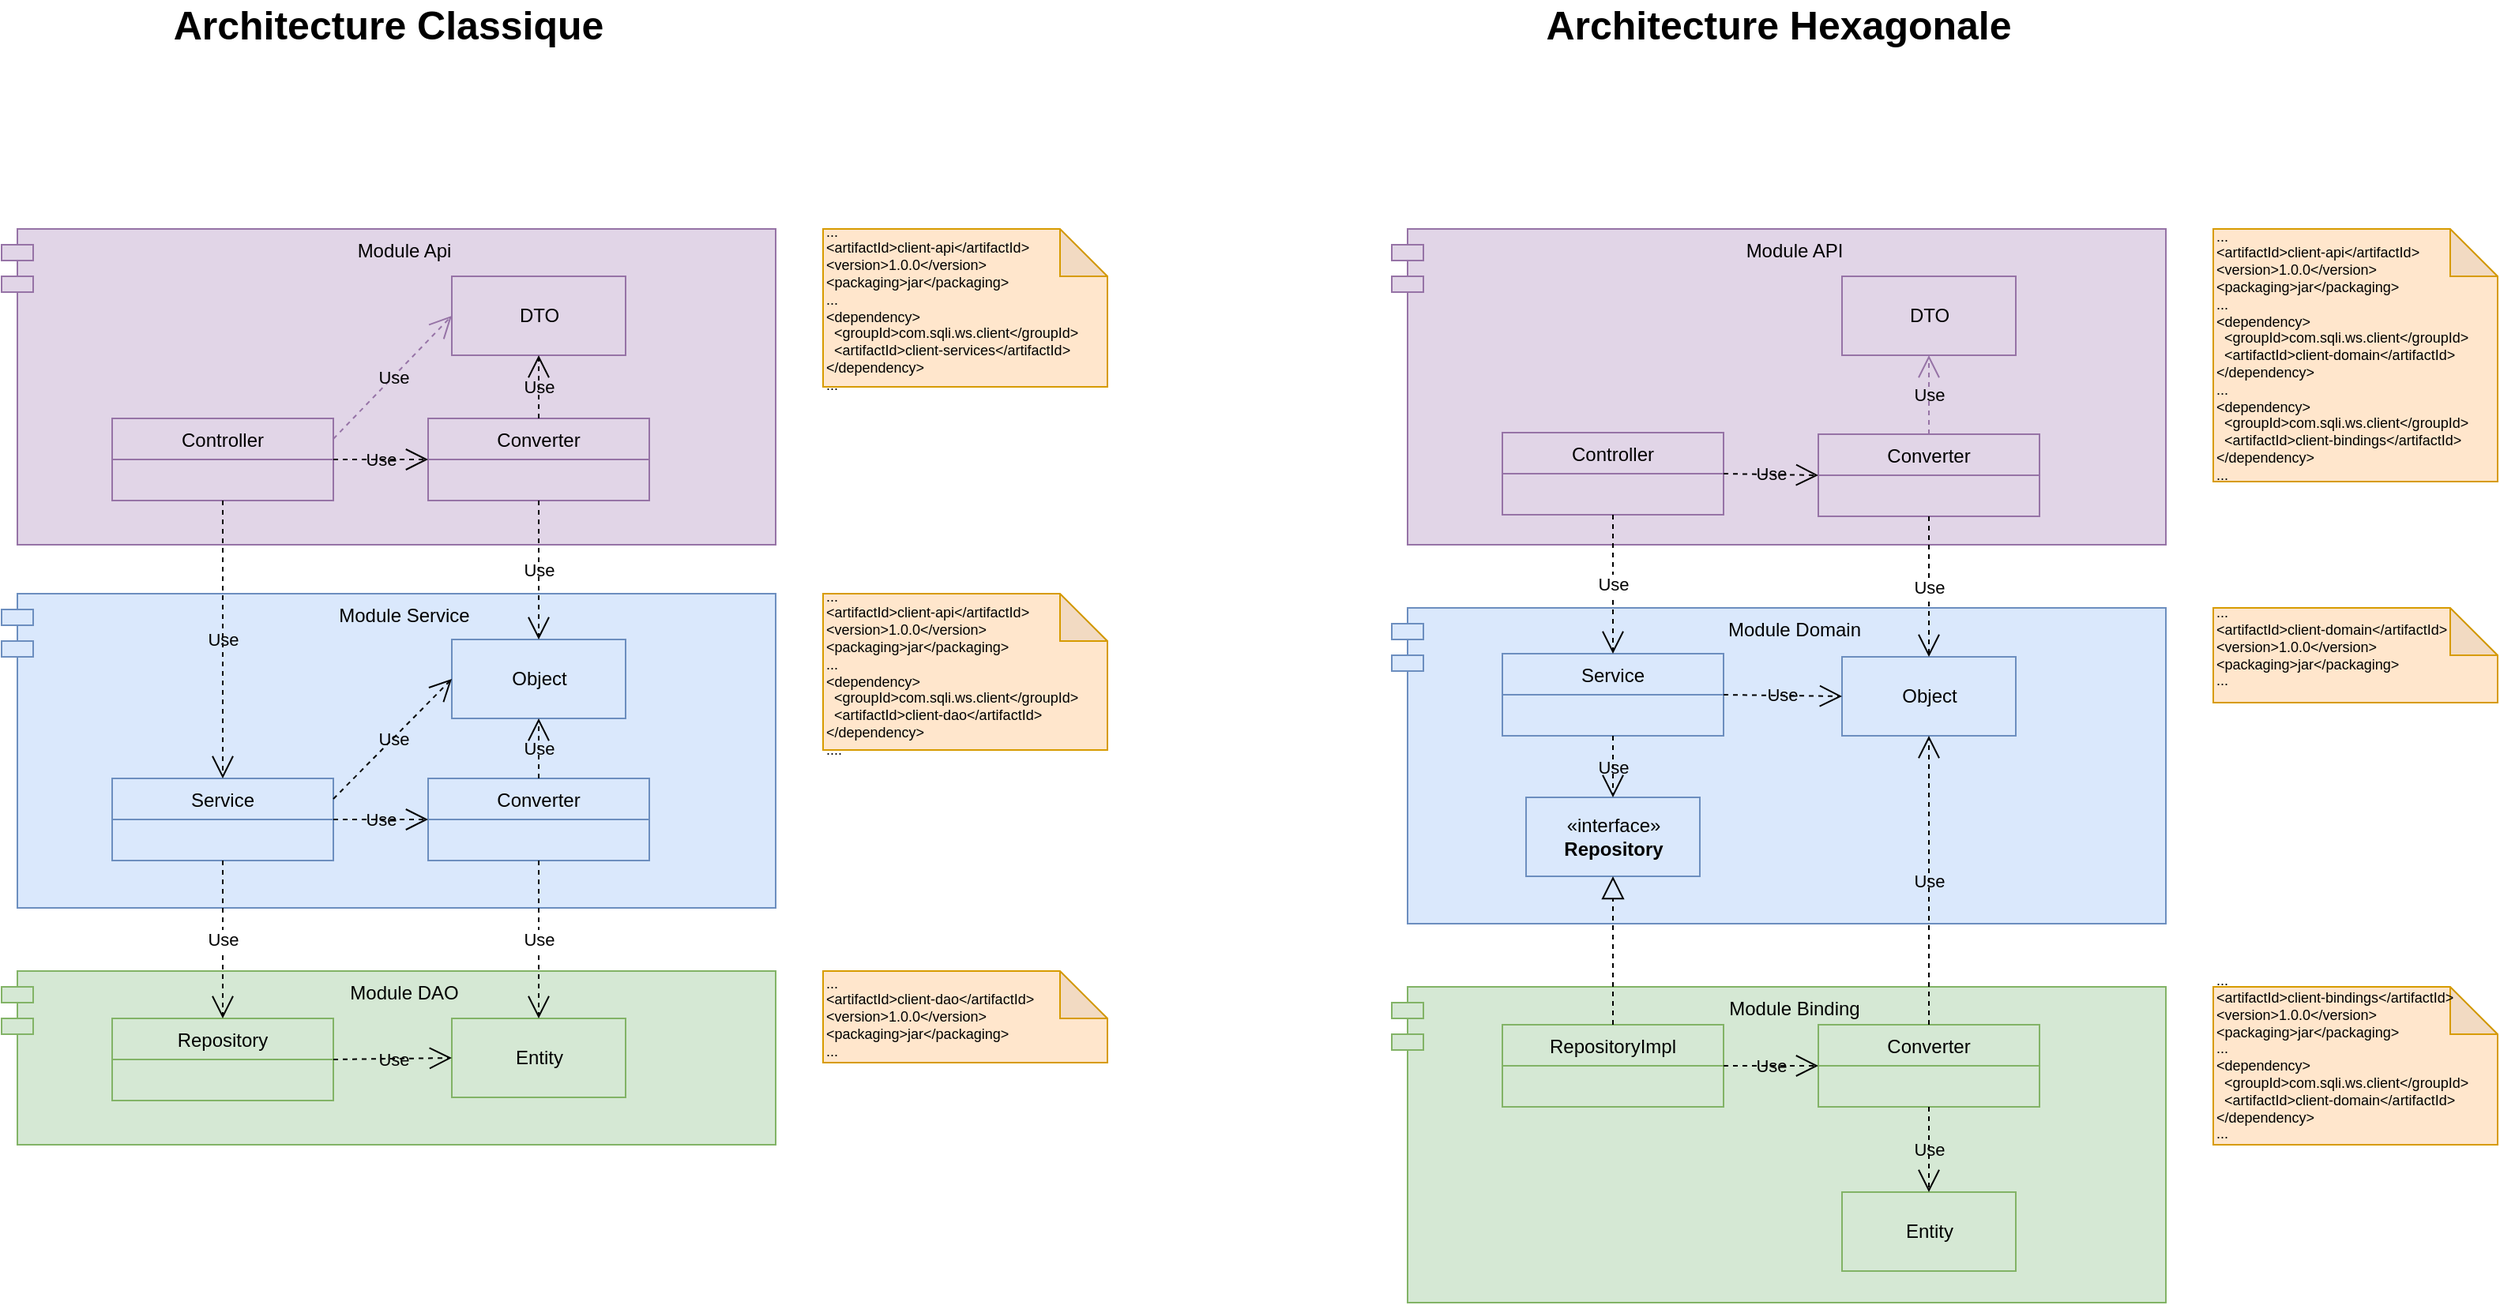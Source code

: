 <mxfile version="14.4.3" type="device"><diagram id="QXyCvQZeJ9iQFkOxEQ6g" name="Page-1"><mxGraphModel dx="2272" dy="1925" grid="1" gridSize="10" guides="1" tooltips="1" connect="1" arrows="1" fold="1" page="1" pageScale="1" pageWidth="850" pageHeight="1100" math="0" shadow="0"><root><mxCell id="0"/><mxCell id="1" parent="0"/><mxCell id="AYX-vxooGgniRXlcnxqA-33" value="Module API" style="shape=module;align=left;spacingLeft=20;align=center;verticalAlign=top;fillColor=#e1d5e7;strokeColor=#9673a6;" parent="1" vertex="1"><mxGeometry x="120" width="490" height="200" as="geometry"/></mxCell><mxCell id="AYX-vxooGgniRXlcnxqA-22" value="Module Domain" style="shape=module;align=left;spacingLeft=20;align=center;verticalAlign=top;fillColor=#dae8fc;strokeColor=#6c8ebf;" parent="1" vertex="1"><mxGeometry x="120" y="240" width="490" height="200" as="geometry"/></mxCell><mxCell id="AYX-vxooGgniRXlcnxqA-14" value="Module Binding" style="shape=module;align=left;spacingLeft=20;align=center;verticalAlign=top;fillColor=#d5e8d4;strokeColor=#82b366;" parent="1" vertex="1"><mxGeometry x="120" y="480" width="490" height="200" as="geometry"/></mxCell><mxCell id="AYX-vxooGgniRXlcnxqA-15" value="RepositoryImpl" style="swimlane;fontStyle=0;childLayout=stackLayout;horizontal=1;startSize=26;fillColor=#d5e8d4;horizontalStack=0;resizeParent=1;resizeParentMax=0;resizeLast=0;collapsible=1;marginBottom=0;strokeColor=#82b366;" parent="1" vertex="1"><mxGeometry x="190" y="504" width="140" height="52" as="geometry"/></mxCell><mxCell id="AYX-vxooGgniRXlcnxqA-19" value="Entity" style="html=1;fillColor=#d5e8d4;strokeColor=#82b366;" parent="1" vertex="1"><mxGeometry x="405" y="610" width="110" height="50" as="geometry"/></mxCell><mxCell id="AYX-vxooGgniRXlcnxqA-23" value="Service" style="swimlane;fontStyle=0;childLayout=stackLayout;horizontal=1;startSize=26;fillColor=#dae8fc;horizontalStack=0;resizeParent=1;resizeParentMax=0;resizeLast=0;collapsible=1;marginBottom=0;strokeColor=#6c8ebf;" parent="1" vertex="1"><mxGeometry x="190" y="269" width="140" height="52" as="geometry"/></mxCell><mxCell id="AYX-vxooGgniRXlcnxqA-26" value="Controller" style="swimlane;fontStyle=0;childLayout=stackLayout;horizontal=1;startSize=26;horizontalStack=0;resizeParent=1;resizeParentMax=0;resizeLast=0;collapsible=1;marginBottom=0;fillColor=#e1d5e7;strokeColor=#9673a6;" parent="1" vertex="1"><mxGeometry x="190" y="129" width="140" height="52" as="geometry"/></mxCell><mxCell id="AYX-vxooGgniRXlcnxqA-27" value="DTO" style="html=1;fillColor=#e1d5e7;strokeColor=#9673a6;" parent="1" vertex="1"><mxGeometry x="405" y="30" width="110" height="50" as="geometry"/></mxCell><mxCell id="AYX-vxooGgniRXlcnxqA-29" value="Use" style="endArrow=open;endSize=12;dashed=1;html=1;exitX=0.5;exitY=1;exitDx=0;exitDy=0;" parent="1" source="AYX-vxooGgniRXlcnxqA-26" edge="1"><mxGeometry width="160" relative="1" as="geometry"><mxPoint x="260" y="186" as="sourcePoint"/><mxPoint x="260" y="269" as="targetPoint"/></mxGeometry></mxCell><mxCell id="AYX-vxooGgniRXlcnxqA-34" value="&lt;div style=&quot;font-size: 9px&quot;&gt;&lt;font style=&quot;font-size: 9px&quot;&gt;...&lt;/font&gt;&lt;/div&gt;&lt;div style=&quot;font-size: 9px&quot;&gt;&lt;font style=&quot;font-size: 9px&quot;&gt;&amp;lt;artifactId&amp;gt;client-api&amp;lt;/artifactId&amp;gt;&lt;/font&gt;&lt;/div&gt;&lt;div style=&quot;font-size: 9px&quot;&gt;&lt;font style=&quot;font-size: 9px&quot;&gt;&amp;lt;version&amp;gt;1.0.0&amp;lt;/version&amp;gt;&lt;/font&gt;&lt;/div&gt;&lt;div style=&quot;font-size: 9px&quot;&gt;&lt;font style=&quot;font-size: 9px&quot;&gt;&amp;lt;packaging&amp;gt;jar&amp;lt;/packaging&amp;gt;&lt;/font&gt;&lt;/div&gt;&lt;div style=&quot;font-size: 9px&quot;&gt;&lt;font style=&quot;font-size: 9px&quot;&gt;...&lt;/font&gt;&lt;/div&gt;&lt;div style=&quot;font-size: 9px&quot;&gt;&lt;font style=&quot;font-size: 9px&quot;&gt;&amp;lt;dependency&amp;gt;&lt;/font&gt;&lt;/div&gt;&lt;div style=&quot;font-size: 9px&quot;&gt;&lt;font style=&quot;font-size: 9px&quot;&gt;&amp;nbsp; &amp;lt;groupId&amp;gt;com.sqli.ws.client&amp;lt;/groupId&amp;gt;&lt;/font&gt;&lt;/div&gt;&lt;div style=&quot;font-size: 9px&quot;&gt;&lt;font style=&quot;font-size: 9px&quot;&gt;&amp;nbsp; &amp;lt;artifactId&amp;gt;client-domain&amp;lt;/artifactId&amp;gt;&lt;/font&gt;&lt;/div&gt;&lt;div style=&quot;font-size: 9px&quot;&gt;&lt;font style=&quot;font-size: 9px&quot;&gt;&amp;lt;/dependency&amp;gt;&lt;/font&gt;&lt;/div&gt;&lt;div style=&quot;font-size: 9px&quot;&gt;...&lt;/div&gt;&lt;div style=&quot;font-size: 9px&quot;&gt;&lt;div&gt;&amp;lt;dependency&amp;gt;&lt;/div&gt;&lt;div&gt;&amp;nbsp; &amp;lt;groupId&amp;gt;com.sqli.ws.client&amp;lt;/groupId&amp;gt;&lt;/div&gt;&lt;div&gt;&amp;nbsp; &amp;lt;artifactId&amp;gt;client-bindings&amp;lt;/artifactId&amp;gt;&lt;/div&gt;&lt;div&gt;&amp;lt;/dependency&amp;gt;&lt;/div&gt;&lt;div&gt;...&lt;/div&gt;&lt;/div&gt;" style="shape=note;whiteSpace=wrap;html=1;backgroundOutline=1;darkOpacity=0.05;align=left;fillColor=#ffe6cc;strokeColor=#d79b00;" parent="1" vertex="1"><mxGeometry x="640" width="180" height="160" as="geometry"/></mxCell><mxCell id="AYX-vxooGgniRXlcnxqA-35" value="&lt;div style=&quot;font-size: 9px&quot;&gt;&lt;font style=&quot;font-size: 9px&quot;&gt;...&lt;/font&gt;&lt;/div&gt;&lt;div style=&quot;font-size: 9px&quot;&gt;&lt;font style=&quot;font-size: 9px&quot;&gt;&amp;lt;artifactId&amp;gt;client-domain&amp;lt;/artifactId&amp;gt;&lt;/font&gt;&lt;/div&gt;&lt;div style=&quot;font-size: 9px&quot;&gt;&lt;font style=&quot;font-size: 9px&quot;&gt;&amp;lt;version&amp;gt;1.0.0&amp;lt;/version&amp;gt;&lt;/font&gt;&lt;/div&gt;&lt;div style=&quot;font-size: 9px&quot;&gt;&lt;font style=&quot;font-size: 9px&quot;&gt;&amp;lt;packaging&amp;gt;jar&amp;lt;/packaging&amp;gt;&lt;/font&gt;&lt;/div&gt;&lt;div style=&quot;font-size: 9px&quot;&gt;&lt;font style=&quot;font-size: 9px&quot;&gt;...&lt;/font&gt;&lt;/div&gt;&lt;div style=&quot;font-size: 9px&quot;&gt;&lt;br&gt;&lt;/div&gt;" style="shape=note;whiteSpace=wrap;html=1;backgroundOutline=1;darkOpacity=0.05;align=left;fillColor=#ffe6cc;strokeColor=#d79b00;" parent="1" vertex="1"><mxGeometry x="640" y="240" width="180" height="60" as="geometry"/></mxCell><mxCell id="AYX-vxooGgniRXlcnxqA-36" value="&lt;div style=&quot;font-size: 9px&quot;&gt;&lt;font style=&quot;font-size: 9px&quot;&gt;...&lt;/font&gt;&lt;/div&gt;&lt;div style=&quot;font-size: 9px&quot;&gt;&lt;font style=&quot;font-size: 9px&quot;&gt;&amp;lt;artifactId&amp;gt;client-bindings&amp;lt;/artifactId&amp;gt;&lt;/font&gt;&lt;/div&gt;&lt;div style=&quot;font-size: 9px&quot;&gt;&lt;font style=&quot;font-size: 9px&quot;&gt;&amp;lt;version&amp;gt;1.0.0&amp;lt;/version&amp;gt;&lt;/font&gt;&lt;/div&gt;&lt;div style=&quot;font-size: 9px&quot;&gt;&lt;font style=&quot;font-size: 9px&quot;&gt;&amp;lt;packaging&amp;gt;jar&amp;lt;/packaging&amp;gt;&lt;/font&gt;&lt;/div&gt;&lt;div style=&quot;font-size: 9px&quot;&gt;&lt;font style=&quot;font-size: 9px&quot;&gt;...&lt;/font&gt;&lt;/div&gt;&lt;div style=&quot;font-size: 9px&quot;&gt;&lt;div&gt;&lt;span&gt;&amp;lt;dependency&amp;gt;&lt;/span&gt;&lt;br&gt;&lt;/div&gt;&lt;div&gt;&amp;nbsp; &amp;lt;groupId&amp;gt;com.sqli.ws.client&amp;lt;/groupId&amp;gt;&lt;/div&gt;&lt;div&gt;&amp;nbsp; &amp;lt;artifactId&amp;gt;client-domain&amp;lt;/artifactId&amp;gt;&lt;/div&gt;&lt;div&gt;&amp;lt;/dependency&amp;gt;&lt;/div&gt;&lt;div&gt;...&lt;/div&gt;&lt;div&gt;&lt;br&gt;&lt;/div&gt;&lt;div&gt;&lt;/div&gt;&lt;/div&gt;" style="shape=note;whiteSpace=wrap;html=1;backgroundOutline=1;darkOpacity=0.05;align=left;fillColor=#ffe6cc;strokeColor=#d79b00;" parent="1" vertex="1"><mxGeometry x="640" y="480" width="180" height="100" as="geometry"/></mxCell><mxCell id="AYX-vxooGgniRXlcnxqA-38" value="Object" style="html=1;fillColor=#dae8fc;strokeColor=#6c8ebf;" parent="1" vertex="1"><mxGeometry x="405" y="271" width="110" height="50" as="geometry"/></mxCell><mxCell id="AYX-vxooGgniRXlcnxqA-39" value="«interface»&lt;br&gt;&lt;b&gt;Repository&lt;/b&gt;" style="html=1;fillColor=#dae8fc;strokeColor=#6c8ebf;" parent="1" vertex="1"><mxGeometry x="205" y="360" width="110" height="50" as="geometry"/></mxCell><mxCell id="AYX-vxooGgniRXlcnxqA-40" value="Converter" style="swimlane;fontStyle=0;childLayout=stackLayout;horizontal=1;startSize=26;fillColor=#d5e8d4;horizontalStack=0;resizeParent=1;resizeParentMax=0;resizeLast=0;collapsible=1;marginBottom=0;strokeColor=#82b366;" parent="1" vertex="1"><mxGeometry x="390" y="504" width="140" height="52" as="geometry"/></mxCell><mxCell id="AYX-vxooGgniRXlcnxqA-41" value="" style="endArrow=block;dashed=1;endFill=0;endSize=12;html=1;exitX=0.5;exitY=0;exitDx=0;exitDy=0;entryX=0.5;entryY=1;entryDx=0;entryDy=0;" parent="1" source="AYX-vxooGgniRXlcnxqA-15" target="AYX-vxooGgniRXlcnxqA-39" edge="1"><mxGeometry width="160" relative="1" as="geometry"><mxPoint x="245" y="480" as="sourcePoint"/><mxPoint x="405" y="480" as="targetPoint"/></mxGeometry></mxCell><mxCell id="AYX-vxooGgniRXlcnxqA-42" value="Use" style="endArrow=open;endSize=12;dashed=1;html=1;exitX=1;exitY=0.5;exitDx=0;exitDy=0;entryX=0;entryY=0.5;entryDx=0;entryDy=0;labelBackgroundColor=none;" parent="1" source="AYX-vxooGgniRXlcnxqA-15" target="AYX-vxooGgniRXlcnxqA-40" edge="1"><mxGeometry width="160" relative="1" as="geometry"><mxPoint x="360" y="431" as="sourcePoint"/><mxPoint x="435" y="430" as="targetPoint"/></mxGeometry></mxCell><mxCell id="AYX-vxooGgniRXlcnxqA-43" value="Use" style="endArrow=open;endSize=12;dashed=1;html=1;exitX=0.5;exitY=1;exitDx=0;exitDy=0;labelBackgroundColor=none;" parent="1" source="AYX-vxooGgniRXlcnxqA-40" target="AYX-vxooGgniRXlcnxqA-19" edge="1"><mxGeometry width="160" relative="1" as="geometry"><mxPoint x="510" y="590.5" as="sourcePoint"/><mxPoint x="585" y="589.5" as="targetPoint"/></mxGeometry></mxCell><mxCell id="AYX-vxooGgniRXlcnxqA-44" value="Use" style="endArrow=open;endSize=12;dashed=1;html=1;exitX=0.5;exitY=0;exitDx=0;exitDy=0;entryX=0.5;entryY=1;entryDx=0;entryDy=0;labelBackgroundColor=none;" parent="1" source="AYX-vxooGgniRXlcnxqA-40" target="AYX-vxooGgniRXlcnxqA-38" edge="1"><mxGeometry width="160" relative="1" as="geometry"><mxPoint x="440" y="491" as="sourcePoint"/><mxPoint x="515" y="490" as="targetPoint"/></mxGeometry></mxCell><mxCell id="AYX-vxooGgniRXlcnxqA-45" value="Use" style="endArrow=open;endSize=12;dashed=1;html=1;exitX=1;exitY=0.5;exitDx=0;exitDy=0;entryX=0;entryY=0.5;entryDx=0;entryDy=0;labelBackgroundColor=none;" parent="1" source="AYX-vxooGgniRXlcnxqA-23" target="AYX-vxooGgniRXlcnxqA-38" edge="1"><mxGeometry width="160" relative="1" as="geometry"><mxPoint x="340" y="296.5" as="sourcePoint"/><mxPoint x="400" y="296" as="targetPoint"/></mxGeometry></mxCell><mxCell id="AYX-vxooGgniRXlcnxqA-46" value="Use" style="endArrow=open;endSize=12;dashed=1;html=1;exitX=0.5;exitY=1;exitDx=0;exitDy=0;entryX=0.5;entryY=0;entryDx=0;entryDy=0;labelBackgroundColor=none;" parent="1" source="AYX-vxooGgniRXlcnxqA-23" target="AYX-vxooGgniRXlcnxqA-39" edge="1"><mxGeometry width="160" relative="1" as="geometry"><mxPoint x="20" y="385.5" as="sourcePoint"/><mxPoint x="95" y="384.5" as="targetPoint"/></mxGeometry></mxCell><mxCell id="AYX-vxooGgniRXlcnxqA-47" value="Converter" style="swimlane;fontStyle=0;childLayout=stackLayout;horizontal=1;startSize=26;fillColor=#e1d5e7;horizontalStack=0;resizeParent=1;resizeParentMax=0;resizeLast=0;collapsible=1;marginBottom=0;strokeColor=#9673a6;" parent="1" vertex="1"><mxGeometry x="390" y="130" width="140" height="52" as="geometry"/></mxCell><mxCell id="AYX-vxooGgniRXlcnxqA-48" value="Use" style="endArrow=open;endSize=12;dashed=1;html=1;exitX=1;exitY=0.5;exitDx=0;exitDy=0;entryX=0;entryY=0.5;entryDx=0;entryDy=0;labelBackgroundColor=none;" parent="1" source="AYX-vxooGgniRXlcnxqA-26" target="AYX-vxooGgniRXlcnxqA-47" edge="1"><mxGeometry width="160" relative="1" as="geometry"><mxPoint x="340" y="150" as="sourcePoint"/><mxPoint x="415" y="151" as="targetPoint"/></mxGeometry></mxCell><mxCell id="AYX-vxooGgniRXlcnxqA-49" value="Use" style="endArrow=open;endSize=12;dashed=1;html=1;exitX=0.5;exitY=0;exitDx=0;exitDy=0;entryX=0.5;entryY=1;entryDx=0;entryDy=0;fillColor=#e1d5e7;strokeColor=#9673a6;labelBackgroundColor=none;" parent="1" source="AYX-vxooGgniRXlcnxqA-47" target="AYX-vxooGgniRXlcnxqA-27" edge="1"><mxGeometry width="160" relative="1" as="geometry"><mxPoint x="570" y="240" as="sourcePoint"/><mxPoint x="570" y="57" as="targetPoint"/></mxGeometry></mxCell><mxCell id="AYX-vxooGgniRXlcnxqA-50" value="Use" style="endArrow=open;endSize=12;dashed=1;html=1;entryX=0.5;entryY=0;entryDx=0;entryDy=0;exitX=0.5;exitY=1;exitDx=0;exitDy=0;" parent="1" source="AYX-vxooGgniRXlcnxqA-47" target="AYX-vxooGgniRXlcnxqA-38" edge="1"><mxGeometry width="160" relative="1" as="geometry"><mxPoint x="510" y="220" as="sourcePoint"/><mxPoint x="459.5" y="240" as="targetPoint"/></mxGeometry></mxCell><mxCell id="Y8ajsIb7Kwm42zhgKL2Z-1" value="Module Service" style="shape=module;align=left;spacingLeft=20;align=center;verticalAlign=top;fillColor=#dae8fc;strokeColor=#6c8ebf;" vertex="1" parent="1"><mxGeometry x="-760" y="231" width="490" height="199" as="geometry"/></mxCell><mxCell id="Y8ajsIb7Kwm42zhgKL2Z-2" value="Module DAO" style="shape=module;align=left;spacingLeft=20;align=center;verticalAlign=top;fillColor=#d5e8d4;strokeColor=#82b366;" vertex="1" parent="1"><mxGeometry x="-760" y="470" width="490" height="110" as="geometry"/></mxCell><mxCell id="Y8ajsIb7Kwm42zhgKL2Z-3" value="Module Api" style="shape=module;align=left;spacingLeft=20;align=center;verticalAlign=top;fillColor=#e1d5e7;strokeColor=#9673a6;" vertex="1" parent="1"><mxGeometry x="-760" width="490" height="200" as="geometry"/></mxCell><mxCell id="Y8ajsIb7Kwm42zhgKL2Z-4" value="Repository" style="swimlane;fontStyle=0;childLayout=stackLayout;horizontal=1;startSize=26;fillColor=#d5e8d4;horizontalStack=0;resizeParent=1;resizeParentMax=0;resizeLast=0;collapsible=1;marginBottom=0;strokeColor=#82b366;" vertex="1" parent="1"><mxGeometry x="-690" y="500" width="140" height="52" as="geometry"/></mxCell><mxCell id="Y8ajsIb7Kwm42zhgKL2Z-5" value="Entity" style="html=1;fillColor=#d5e8d4;strokeColor=#82b366;" vertex="1" parent="1"><mxGeometry x="-475" y="500" width="110" height="50" as="geometry"/></mxCell><mxCell id="Y8ajsIb7Kwm42zhgKL2Z-6" value="Use" style="endArrow=open;endSize=12;dashed=1;html=1;exitX=1;exitY=0.5;exitDx=0;exitDy=0;entryX=0;entryY=0.5;entryDx=0;entryDy=0;labelBackgroundColor=none;" edge="1" parent="1" source="Y8ajsIb7Kwm42zhgKL2Z-4" target="Y8ajsIb7Kwm42zhgKL2Z-5"><mxGeometry x="-800" y="170" width="160" as="geometry"><mxPoint x="-535" y="749.5" as="sourcePoint"/><mxPoint x="-375" y="749.5" as="targetPoint"/></mxGeometry></mxCell><mxCell id="Y8ajsIb7Kwm42zhgKL2Z-7" value="Service" style="swimlane;fontStyle=0;childLayout=stackLayout;horizontal=1;startSize=26;fillColor=#dae8fc;horizontalStack=0;resizeParent=1;resizeParentMax=0;resizeLast=0;collapsible=1;marginBottom=0;strokeColor=#6c8ebf;" vertex="1" parent="1"><mxGeometry x="-690" y="348" width="140" height="52" as="geometry"/></mxCell><mxCell id="Y8ajsIb7Kwm42zhgKL2Z-8" value="Controller" style="swimlane;fontStyle=0;childLayout=stackLayout;horizontal=1;startSize=26;horizontalStack=0;resizeParent=1;resizeParentMax=0;resizeLast=0;collapsible=1;marginBottom=0;fillColor=#e1d5e7;strokeColor=#9673a6;" vertex="1" parent="1"><mxGeometry x="-690" y="120" width="140" height="52" as="geometry"/></mxCell><mxCell id="Y8ajsIb7Kwm42zhgKL2Z-9" value="Object" style="html=1;fillColor=#dae8fc;strokeColor=#6c8ebf;" vertex="1" parent="1"><mxGeometry x="-475" y="260" width="110" height="50" as="geometry"/></mxCell><mxCell id="Y8ajsIb7Kwm42zhgKL2Z-10" value="Use" style="endArrow=open;endSize=12;dashed=1;html=1;exitX=0.5;exitY=1;exitDx=0;exitDy=0;entryX=0.5;entryY=0;entryDx=0;entryDy=0;" edge="1" parent="1" source="Y8ajsIb7Kwm42zhgKL2Z-7" target="Y8ajsIb7Kwm42zhgKL2Z-4"><mxGeometry x="-800" y="70" width="160" as="geometry"><mxPoint x="-630" y="410" as="sourcePoint"/><mxPoint x="-555" y="410" as="targetPoint"/></mxGeometry></mxCell><mxCell id="Y8ajsIb7Kwm42zhgKL2Z-11" value="Use" style="endArrow=open;endSize=12;dashed=1;html=1;exitX=0.5;exitY=1;exitDx=0;exitDy=0;entryX=0.5;entryY=0;entryDx=0;entryDy=0;labelBackgroundColor=none;" edge="1" parent="1" source="Y8ajsIb7Kwm42zhgKL2Z-8" target="Y8ajsIb7Kwm42zhgKL2Z-7"><mxGeometry x="-800" y="70" width="160" as="geometry"><mxPoint x="-620" y="256" as="sourcePoint"/><mxPoint x="-620" y="339" as="targetPoint"/></mxGeometry></mxCell><mxCell id="Y8ajsIb7Kwm42zhgKL2Z-12" value="&lt;div style=&quot;font-size: 9px&quot;&gt;&lt;font style=&quot;font-size: 9px&quot;&gt;...&lt;/font&gt;&lt;/div&gt;&lt;div style=&quot;font-size: 9px&quot;&gt;&lt;font style=&quot;font-size: 9px&quot;&gt;&amp;lt;artifactId&amp;gt;client-api&amp;lt;/artifactId&amp;gt;&lt;/font&gt;&lt;/div&gt;&lt;div style=&quot;font-size: 9px&quot;&gt;&lt;font style=&quot;font-size: 9px&quot;&gt;&amp;lt;version&amp;gt;1.0.0&amp;lt;/version&amp;gt;&lt;/font&gt;&lt;/div&gt;&lt;div style=&quot;font-size: 9px&quot;&gt;&lt;font style=&quot;font-size: 9px&quot;&gt;&amp;lt;packaging&amp;gt;jar&amp;lt;/packaging&amp;gt;&lt;/font&gt;&lt;/div&gt;&lt;div style=&quot;font-size: 9px&quot;&gt;&lt;span&gt;...&lt;/span&gt;&lt;br&gt;&lt;/div&gt;&lt;div style=&quot;font-size: 9px&quot;&gt;&lt;span&gt;&lt;div&gt;&amp;lt;dependency&amp;gt;&lt;/div&gt;&lt;div&gt;&amp;nbsp; &amp;lt;groupId&amp;gt;com.sqli.ws.client&amp;lt;/groupId&amp;gt;&lt;/div&gt;&lt;div&gt;&amp;nbsp; &amp;lt;artifactId&amp;gt;client-services&amp;lt;/artifactId&amp;gt;&lt;/div&gt;&lt;div&gt;&amp;lt;/dependency&amp;gt;&lt;/div&gt;&lt;div&gt;...&lt;/div&gt;&lt;/span&gt;&lt;/div&gt;" style="shape=note;whiteSpace=wrap;html=1;backgroundOutline=1;darkOpacity=0.05;align=left;fillColor=#ffe6cc;strokeColor=#d79b00;" vertex="1" parent="1"><mxGeometry x="-240" width="180" height="100" as="geometry"/></mxCell><mxCell id="Y8ajsIb7Kwm42zhgKL2Z-13" value="Converter" style="swimlane;fontStyle=0;childLayout=stackLayout;horizontal=1;startSize=26;fillColor=#dae8fc;horizontalStack=0;resizeParent=1;resizeParentMax=0;resizeLast=0;collapsible=1;marginBottom=0;strokeColor=#6c8ebf;" vertex="1" parent="1"><mxGeometry x="-490" y="348" width="140" height="52" as="geometry"/></mxCell><mxCell id="Y8ajsIb7Kwm42zhgKL2Z-14" value="Use" style="endArrow=open;endSize=12;dashed=1;html=1;exitX=0.5;exitY=1;exitDx=0;exitDy=0;entryX=0.5;entryY=0;entryDx=0;entryDy=0;" edge="1" parent="1" source="Y8ajsIb7Kwm42zhgKL2Z-13" target="Y8ajsIb7Kwm42zhgKL2Z-5"><mxGeometry x="-800" y="70" width="160" as="geometry"><mxPoint x="-420.5" y="520" as="sourcePoint"/><mxPoint x="-420.5" y="652" as="targetPoint"/></mxGeometry></mxCell><mxCell id="Y8ajsIb7Kwm42zhgKL2Z-15" value="Use" style="endArrow=open;endSize=12;dashed=1;html=1;exitX=1;exitY=0.5;exitDx=0;exitDy=0;entryX=0;entryY=0.5;entryDx=0;entryDy=0;labelBackgroundColor=none;" edge="1" parent="1" source="Y8ajsIb7Kwm42zhgKL2Z-7" target="Y8ajsIb7Kwm42zhgKL2Z-13"><mxGeometry x="-800" y="70" width="160" as="geometry"><mxPoint x="-540" y="550" as="sourcePoint"/><mxPoint x="-465" y="550" as="targetPoint"/></mxGeometry></mxCell><mxCell id="Y8ajsIb7Kwm42zhgKL2Z-16" value="Use" style="endArrow=open;endSize=12;dashed=1;html=1;exitX=0.5;exitY=0;exitDx=0;exitDy=0;entryX=0.5;entryY=1;entryDx=0;entryDy=0;labelBackgroundColor=none;" edge="1" parent="1" source="Y8ajsIb7Kwm42zhgKL2Z-13" target="Y8ajsIb7Kwm42zhgKL2Z-9"><mxGeometry x="-800" y="70" width="160" as="geometry"><mxPoint x="-220" y="465.5" as="sourcePoint"/><mxPoint x="-420" y="389" as="targetPoint"/></mxGeometry></mxCell><mxCell id="Y8ajsIb7Kwm42zhgKL2Z-17" value="&lt;div style=&quot;font-size: 9px&quot;&gt;&lt;font style=&quot;font-size: 9px&quot;&gt;...&lt;/font&gt;&lt;/div&gt;&lt;div style=&quot;font-size: 9px&quot;&gt;&lt;font style=&quot;font-size: 9px&quot;&gt;&amp;lt;artifactId&amp;gt;client-dao&amp;lt;/artifactId&amp;gt;&lt;/font&gt;&lt;/div&gt;&lt;div style=&quot;font-size: 9px&quot;&gt;&lt;font style=&quot;font-size: 9px&quot;&gt;&amp;lt;version&amp;gt;1.0.0&amp;lt;/version&amp;gt;&lt;/font&gt;&lt;/div&gt;&lt;div style=&quot;font-size: 9px&quot;&gt;&lt;font style=&quot;font-size: 9px&quot;&gt;&amp;lt;packaging&amp;gt;jar&amp;lt;/packaging&amp;gt;&lt;/font&gt;&lt;/div&gt;&lt;div style=&quot;font-size: 9px&quot;&gt;&lt;span&gt;...&lt;/span&gt;&lt;br&gt;&lt;/div&gt;" style="shape=note;whiteSpace=wrap;html=1;backgroundOutline=1;darkOpacity=0.05;align=left;fillColor=#ffe6cc;strokeColor=#d79b00;" vertex="1" parent="1"><mxGeometry x="-240" y="470" width="180" height="58" as="geometry"/></mxCell><mxCell id="Y8ajsIb7Kwm42zhgKL2Z-18" value="&lt;div style=&quot;font-size: 9px&quot;&gt;&lt;font style=&quot;font-size: 9px&quot;&gt;...&lt;/font&gt;&lt;/div&gt;&lt;div style=&quot;font-size: 9px&quot;&gt;&lt;font style=&quot;font-size: 9px&quot;&gt;&amp;lt;artifactId&amp;gt;client-api&amp;lt;/artifactId&amp;gt;&lt;/font&gt;&lt;/div&gt;&lt;div style=&quot;font-size: 9px&quot;&gt;&lt;font style=&quot;font-size: 9px&quot;&gt;&amp;lt;version&amp;gt;1.0.0&amp;lt;/version&amp;gt;&lt;/font&gt;&lt;/div&gt;&lt;div style=&quot;font-size: 9px&quot;&gt;&lt;font style=&quot;font-size: 9px&quot;&gt;&amp;lt;packaging&amp;gt;jar&amp;lt;/packaging&amp;gt;&lt;/font&gt;&lt;/div&gt;&lt;div style=&quot;font-size: 9px&quot;&gt;&lt;span&gt;...&lt;/span&gt;&lt;br&gt;&lt;/div&gt;&lt;div style=&quot;font-size: 9px&quot;&gt;&lt;span&gt;&lt;div&gt;&amp;lt;dependency&amp;gt;&lt;/div&gt;&lt;div&gt;&amp;nbsp; &amp;lt;groupId&amp;gt;com.sqli.ws.client&amp;lt;/groupId&amp;gt;&lt;/div&gt;&lt;div&gt;&amp;nbsp; &amp;lt;artifactId&amp;gt;client-dao&amp;lt;/artifactId&amp;gt;&lt;/div&gt;&lt;div&gt;&amp;lt;/dependency&amp;gt;&lt;/div&gt;&lt;/span&gt;&lt;div&gt;&lt;span&gt;..&lt;/span&gt;&lt;span&gt;..&lt;/span&gt;&lt;br&gt;&lt;/div&gt;&lt;/div&gt;" style="shape=note;whiteSpace=wrap;html=1;backgroundOutline=1;darkOpacity=0.05;align=left;fillColor=#ffe6cc;strokeColor=#d79b00;" vertex="1" parent="1"><mxGeometry x="-240" y="231" width="180" height="99" as="geometry"/></mxCell><mxCell id="Y8ajsIb7Kwm42zhgKL2Z-19" value="Converter" style="swimlane;fontStyle=0;childLayout=stackLayout;horizontal=1;startSize=26;fillColor=#e1d5e7;horizontalStack=0;resizeParent=1;resizeParentMax=0;resizeLast=0;collapsible=1;marginBottom=0;strokeColor=#9673a6;" vertex="1" parent="1"><mxGeometry x="-490" y="120" width="140" height="52" as="geometry"/></mxCell><mxCell id="Y8ajsIb7Kwm42zhgKL2Z-20" value="DTO" style="html=1;fillColor=#e1d5e7;strokeColor=#9673a6;" vertex="1" parent="1"><mxGeometry x="-475" y="30" width="110" height="50" as="geometry"/></mxCell><mxCell id="Y8ajsIb7Kwm42zhgKL2Z-21" value="Use" style="endArrow=open;endSize=12;dashed=1;html=1;exitX=1;exitY=0.25;exitDx=0;exitDy=0;entryX=0;entryY=0.5;entryDx=0;entryDy=0;labelBackgroundColor=none;" edge="1" parent="1" source="Y8ajsIb7Kwm42zhgKL2Z-7" target="Y8ajsIb7Kwm42zhgKL2Z-9"><mxGeometry x="-800" y="-4" width="160" as="geometry"><mxPoint x="-550" y="300" as="sourcePoint"/><mxPoint x="-490" y="300" as="targetPoint"/></mxGeometry></mxCell><mxCell id="Y8ajsIb7Kwm42zhgKL2Z-22" value="Use" style="endArrow=open;endSize=12;dashed=1;html=1;exitX=0.5;exitY=1;exitDx=0;exitDy=0;entryX=0.5;entryY=0;entryDx=0;entryDy=0;labelBackgroundColor=none;" edge="1" parent="1" source="Y8ajsIb7Kwm42zhgKL2Z-19" target="Y8ajsIb7Kwm42zhgKL2Z-9"><mxGeometry x="-800.5" y="-150" width="160" as="geometry"><mxPoint x="-420.5" y="180" as="sourcePoint"/><mxPoint x="-420.5" y="280" as="targetPoint"/></mxGeometry></mxCell><mxCell id="Y8ajsIb7Kwm42zhgKL2Z-23" value="Use" style="endArrow=open;endSize=12;dashed=1;html=1;exitX=0.5;exitY=0;exitDx=0;exitDy=0;entryX=0.5;entryY=1;entryDx=0;entryDy=0;labelBackgroundColor=none;" edge="1" parent="1" source="Y8ajsIb7Kwm42zhgKL2Z-19" target="Y8ajsIb7Kwm42zhgKL2Z-20"><mxGeometry x="-700" y="-250" width="160" as="geometry"><mxPoint x="-320" y="80" as="sourcePoint"/><mxPoint x="-320" y="180" as="targetPoint"/></mxGeometry></mxCell><mxCell id="Y8ajsIb7Kwm42zhgKL2Z-24" value="Use" style="endArrow=open;endSize=12;dashed=1;html=1;exitX=1;exitY=0.5;exitDx=0;exitDy=0;entryX=0;entryY=0.5;entryDx=0;entryDy=0;labelBackgroundColor=none;" edge="1" parent="1" source="Y8ajsIb7Kwm42zhgKL2Z-8" target="Y8ajsIb7Kwm42zhgKL2Z-19"><mxGeometry x="-790" y="-154" width="160" as="geometry"><mxPoint x="-540" y="150" as="sourcePoint"/><mxPoint x="-480" y="150" as="targetPoint"/></mxGeometry></mxCell><mxCell id="Y8ajsIb7Kwm42zhgKL2Z-25" value="Use" style="endArrow=open;endSize=12;dashed=1;html=1;exitX=1;exitY=0.25;exitDx=0;exitDy=0;entryX=0;entryY=0.5;entryDx=0;entryDy=0;fillColor=#e1d5e7;strokeColor=#9673a6;labelBackgroundColor=none;" edge="1" parent="1" source="Y8ajsIb7Kwm42zhgKL2Z-8" target="Y8ajsIb7Kwm42zhgKL2Z-20"><mxGeometry x="-910" y="-275" width="160" as="geometry"><mxPoint x="-660" y="90" as="sourcePoint"/><mxPoint x="-585" y="14" as="targetPoint"/></mxGeometry></mxCell><mxCell id="Y8ajsIb7Kwm42zhgKL2Z-26" value="Architecture Classique" style="text;html=1;strokeColor=none;fillColor=none;align=center;verticalAlign=middle;whiteSpace=wrap;rounded=0;fontSize=25;fontStyle=1" vertex="1" parent="1"><mxGeometry x="-685" y="-140" width="340" height="20" as="geometry"/></mxCell><mxCell id="Y8ajsIb7Kwm42zhgKL2Z-27" value="Architecture Hexagonale" style="text;html=1;strokeColor=none;fillColor=none;align=center;verticalAlign=middle;whiteSpace=wrap;rounded=0;fontSize=25;fontStyle=1" vertex="1" parent="1"><mxGeometry x="195" y="-140" width="340" height="20" as="geometry"/></mxCell></root></mxGraphModel></diagram></mxfile>